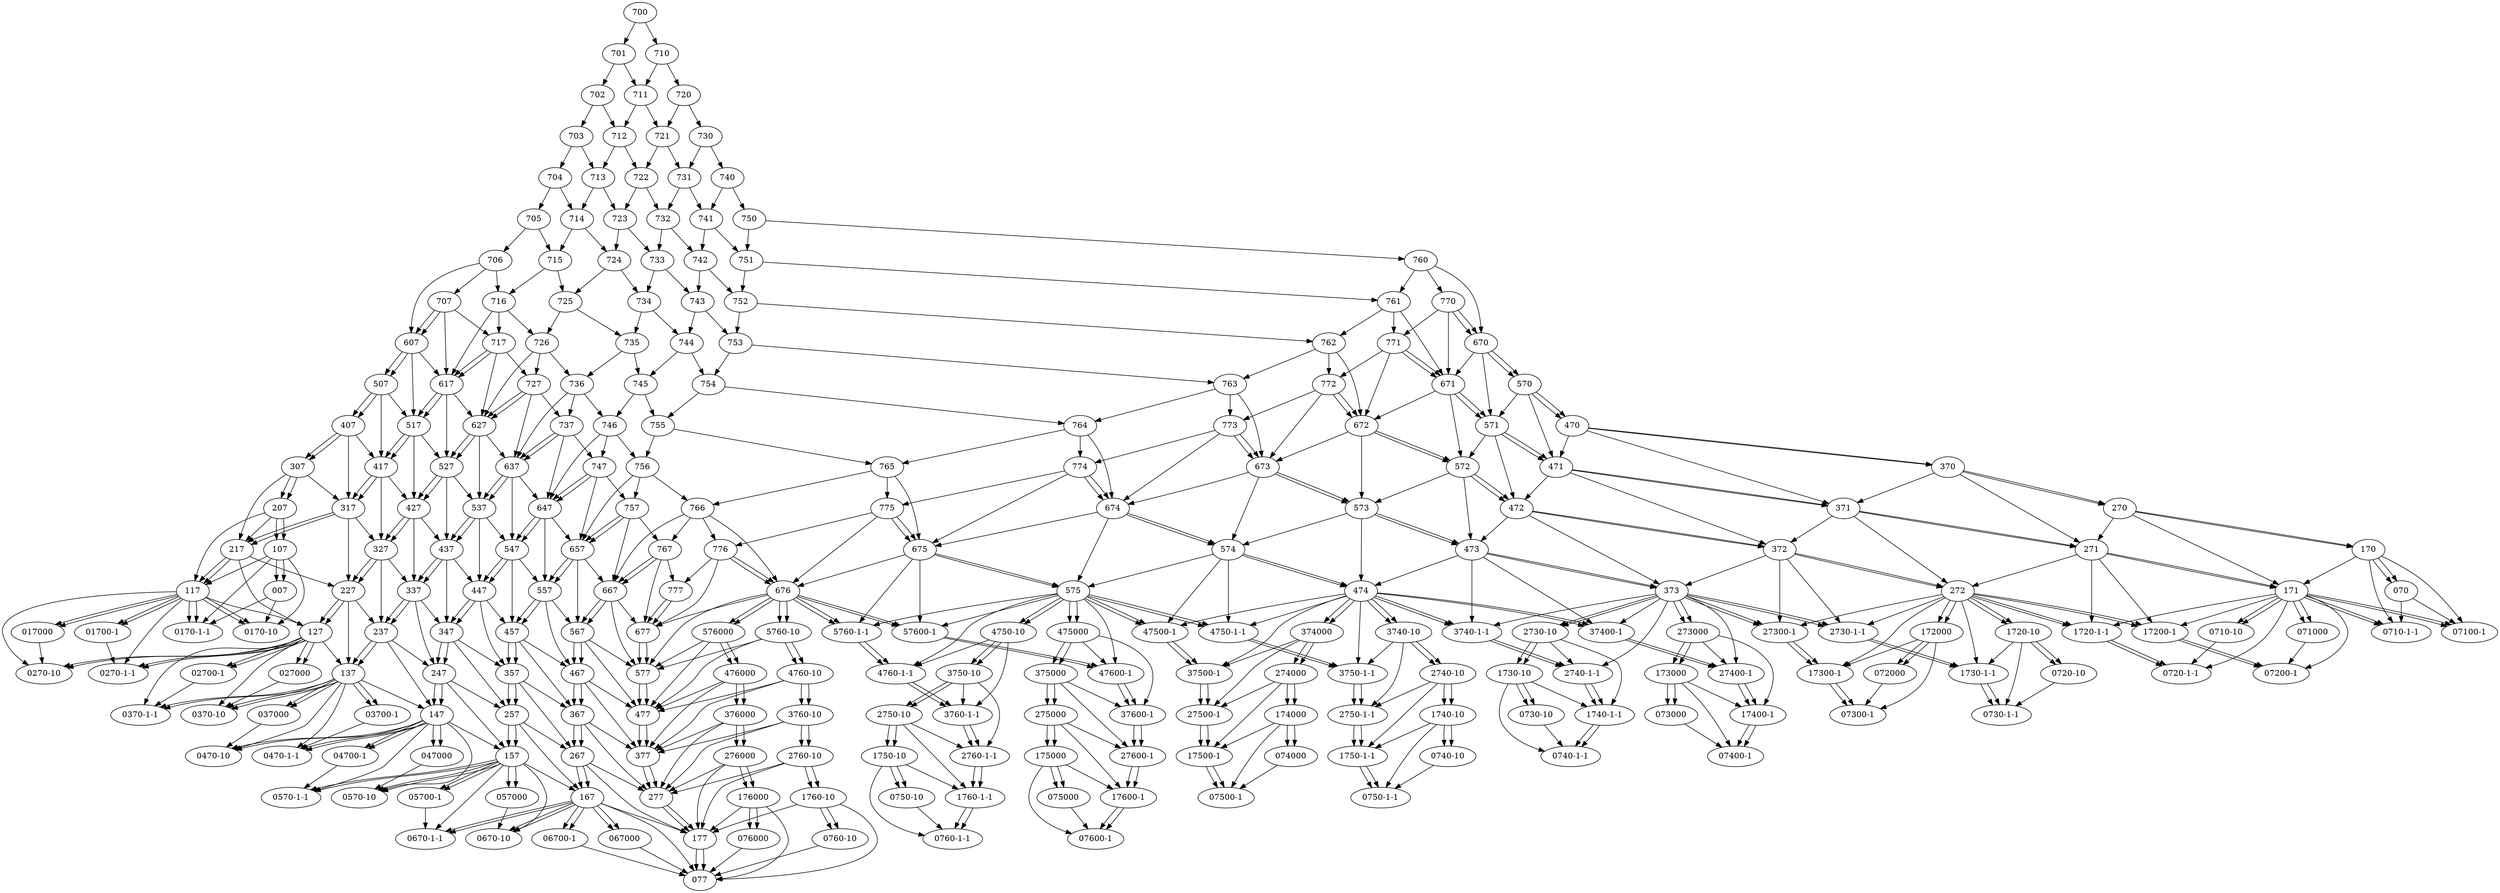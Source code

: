 digraph G{

{node_1 [label="007"];
node_2 [label="0170-1-1"];
node_3 [label="0170-10"];
node_4 [label="01700-1"];
node_5 [label="017000"];
node_6 [label="0270-1-1"];
node_7 [label="0270-10"];
node_8 [label="02700-1"];
node_9 [label="027000"];
node_10 [label="0370-1-1"];
node_11 [label="0370-10"];
node_12 [label="03700-1"];
node_13 [label="037000"];
node_14 [label="0470-1-1"];
node_15 [label="0470-10"];
node_16 [label="04700-1"];
node_17 [label="047000"];
node_18 [label="0570-1-1"];
node_19 [label="0570-10"];
node_20 [label="05700-1"];
node_21 [label="057000"];
node_22 [label="0670-1-1"];
node_23 [label="0670-10"];
node_24 [label="06700-1"];
node_25 [label="067000"];
node_26 [label="070"];
node_27 [label="0710-1-1"];
node_28 [label="0710-10"];
node_29 [label="07100-1"];
node_30 [label="071000"];
node_31 [label="0720-1-1"];
node_32 [label="0720-10"];
node_33 [label="07200-1"];
node_34 [label="072000"];
node_35 [label="0730-1-1"];
node_36 [label="0730-10"];
node_37 [label="07300-1"];
node_38 [label="073000"];
node_39 [label="0740-1-1"];
node_40 [label="0740-10"];
node_41 [label="07400-1"];
node_42 [label="074000"];
node_43 [label="0750-1-1"];
node_44 [label="0750-10"];
node_45 [label="07500-1"];
node_46 [label="075000"];
node_47 [label="0760-1-1"];
node_48 [label="0760-10"];
node_49 [label="07600-1"];
node_50 [label="076000"];
node_51 [label="077"];
node_52 [label="107"];
node_53 [label="117"];
node_54 [label="127"];
node_55 [label="137"];
node_56 [label="147"];
node_57 [label="157"];
node_58 [label="167"];
node_59 [label="170"];
node_60 [label="171"];
node_61 [label="1720-1-1"];
node_62 [label="1720-10"];
node_63 [label="17200-1"];
node_64 [label="172000"];
node_65 [label="1730-1-1"];
node_66 [label="1730-10"];
node_67 [label="17300-1"];
node_68 [label="173000"];
node_69 [label="1740-1-1"];
node_70 [label="1740-10"];
node_71 [label="17400-1"];
node_72 [label="174000"];
node_73 [label="1750-1-1"];
node_74 [label="1750-10"];
node_75 [label="17500-1"];
node_76 [label="175000"];
node_77 [label="1760-1-1"];
node_78 [label="1760-10"];
node_79 [label="17600-1"];
node_80 [label="176000"];
node_81 [label="177"];
node_82 [label="207"];
node_83 [label="217"];
node_84 [label="227"];
node_85 [label="237"];
node_86 [label="247"];
node_87 [label="257"];
node_88 [label="267"];
node_89 [label="270"];
node_90 [label="271"];
node_91 [label="272"];
node_92 [label="2730-1-1"];
node_93 [label="2730-10"];
node_94 [label="27300-1"];
node_95 [label="273000"];
node_96 [label="2740-1-1"];
node_97 [label="2740-10"];
node_98 [label="27400-1"];
node_99 [label="274000"];
node_100 [label="2750-1-1"];
node_101 [label="2750-10"];
node_102 [label="27500-1"];
node_103 [label="275000"];
node_104 [label="2760-1-1"];
node_105 [label="2760-10"];
node_106 [label="27600-1"];
node_107 [label="276000"];
node_108 [label="277"];
node_109 [label="307"];
node_110 [label="317"];
node_111 [label="327"];
node_112 [label="337"];
node_113 [label="347"];
node_114 [label="357"];
node_115 [label="367"];
node_116 [label="370"];
node_117 [label="371"];
node_118 [label="372"];
node_119 [label="373"];
node_120 [label="3740-1-1"];
node_121 [label="3740-10"];
node_122 [label="37400-1"];
node_123 [label="374000"];
node_124 [label="3750-1-1"];
node_125 [label="3750-10"];
node_126 [label="37500-1"];
node_127 [label="375000"];
node_128 [label="3760-1-1"];
node_129 [label="3760-10"];
node_130 [label="37600-1"];
node_131 [label="376000"];
node_132 [label="377"];
node_133 [label="407"];
node_134 [label="417"];
node_135 [label="427"];
node_136 [label="437"];
node_137 [label="447"];
node_138 [label="457"];
node_139 [label="467"];
node_140 [label="470"];
node_141 [label="471"];
node_142 [label="472"];
node_143 [label="473"];
node_144 [label="474"];
node_145 [label="4750-1-1"];
node_146 [label="4750-10"];
node_147 [label="47500-1"];
node_148 [label="475000"];
node_149 [label="4760-1-1"];
node_150 [label="4760-10"];
node_151 [label="47600-1"];
node_152 [label="476000"];
node_153 [label="477"];
node_154 [label="507"];
node_155 [label="517"];
node_156 [label="527"];
node_157 [label="537"];
node_158 [label="547"];
node_159 [label="557"];
node_160 [label="567"];
node_161 [label="570"];
node_162 [label="571"];
node_163 [label="572"];
node_164 [label="573"];
node_165 [label="574"];
node_166 [label="575"];
node_167 [label="5760-1-1"];
node_168 [label="5760-10"];
node_169 [label="57600-1"];
node_170 [label="576000"];
node_171 [label="577"];
node_172 [label="607"];
node_173 [label="617"];
node_174 [label="627"];
node_175 [label="637"];
node_176 [label="647"];
node_177 [label="657"];
node_178 [label="667"];
node_179 [label="670"];
node_180 [label="671"];
node_181 [label="672"];
node_182 [label="673"];
node_183 [label="674"];
node_184 [label="675"];
node_185 [label="676"];
node_186 [label="677"];
node_187 [label="700"];
node_188 [label="701"];
node_189 [label="702"];
node_190 [label="703"];
node_191 [label="704"];
node_192 [label="705"];
node_193 [label="706"];
node_194 [label="707"];
node_195 [label="710"];
node_196 [label="711"];
node_197 [label="712"];
node_198 [label="713"];
node_199 [label="714"];
node_200 [label="715"];
node_201 [label="716"];
node_202 [label="717"];
node_203 [label="720"];
node_204 [label="721"];
node_205 [label="722"];
node_206 [label="723"];
node_207 [label="724"];
node_208 [label="725"];
node_209 [label="726"];
node_210 [label="727"];
node_211 [label="730"];
node_212 [label="731"];
node_213 [label="732"];
node_214 [label="733"];
node_215 [label="734"];
node_216 [label="735"];
node_217 [label="736"];
node_218 [label="737"];
node_219 [label="740"];
node_220 [label="741"];
node_221 [label="742"];
node_222 [label="743"];
node_223 [label="744"];
node_224 [label="745"];
node_225 [label="746"];
node_226 [label="747"];
node_227 [label="750"];
node_228 [label="751"];
node_229 [label="752"];
node_230 [label="753"];
node_231 [label="754"];
node_232 [label="755"];
node_233 [label="756"];
node_234 [label="757"];
node_235 [label="760"];
node_236 [label="761"];
node_237 [label="762"];
node_238 [label="763"];
node_239 [label="764"];
node_240 [label="765"];
node_241 [label="766"];
node_242 [label="767"];
node_243 [label="770"];
node_244 [label="771"];
node_245 [label="772"];
node_246 [label="773"];
node_247 [label="774"];
node_248 [label="775"];
node_249 [label="776"];
node_250 [label="777"];
}
node_1->node_2[penwidth=1]
node_1->node_3[penwidth=1]
node_4->node_6[penwidth=1]
node_5->node_7[penwidth=1]
node_8->node_10[penwidth=1]
node_9->node_11[penwidth=1]
node_12->node_14[penwidth=1]
node_13->node_15[penwidth=1]
node_16->node_18[penwidth=1]
node_17->node_19[penwidth=1]
node_20->node_22[penwidth=1]
node_21->node_23[penwidth=1]
node_24->node_51[penwidth=1]
node_25->node_51[penwidth=1]
node_26->node_27[penwidth=1]
node_26->node_29[penwidth=1]
node_28->node_31[penwidth=1]
node_30->node_33[penwidth=1]
node_32->node_35[penwidth=1]
node_34->node_37[penwidth=1]
node_36->node_39[penwidth=1]
node_38->node_41[penwidth=1]
node_40->node_43[penwidth=1]
node_42->node_45[penwidth=1]
node_44->node_47[penwidth=1]
node_46->node_49[penwidth=1]
node_48->node_51[penwidth=1]
node_50->node_51[penwidth=1]
node_52->node_1[penwidth=1]
node_52->node_1[penwidth=1]
node_52->node_2[penwidth=1]
node_52->node_3[penwidth=1]
node_52->node_53[penwidth=1]
node_53->node_2[penwidth=1]
node_53->node_3[penwidth=1]
node_53->node_4[penwidth=1]
node_53->node_5[penwidth=1]
node_53->node_2[penwidth=1]
node_53->node_3[penwidth=1]
node_53->node_4[penwidth=1]
node_53->node_5[penwidth=1]
node_53->node_6[penwidth=1]
node_53->node_7[penwidth=1]
node_53->node_54[penwidth=1]
node_54->node_6[penwidth=1]
node_54->node_7[penwidth=1]
node_54->node_8[penwidth=1]
node_54->node_9[penwidth=1]
node_54->node_6[penwidth=1]
node_54->node_7[penwidth=1]
node_54->node_8[penwidth=1]
node_54->node_9[penwidth=1]
node_54->node_10[penwidth=1]
node_54->node_11[penwidth=1]
node_54->node_55[penwidth=1]
node_55->node_10[penwidth=1]
node_55->node_11[penwidth=1]
node_55->node_12[penwidth=1]
node_55->node_13[penwidth=1]
node_55->node_10[penwidth=1]
node_55->node_11[penwidth=1]
node_55->node_12[penwidth=1]
node_55->node_13[penwidth=1]
node_55->node_14[penwidth=1]
node_55->node_15[penwidth=1]
node_55->node_56[penwidth=1]
node_56->node_14[penwidth=1]
node_56->node_15[penwidth=1]
node_56->node_16[penwidth=1]
node_56->node_17[penwidth=1]
node_56->node_14[penwidth=1]
node_56->node_15[penwidth=1]
node_56->node_16[penwidth=1]
node_56->node_17[penwidth=1]
node_56->node_18[penwidth=1]
node_56->node_19[penwidth=1]
node_56->node_57[penwidth=1]
node_57->node_18[penwidth=1]
node_57->node_19[penwidth=1]
node_57->node_20[penwidth=1]
node_57->node_21[penwidth=1]
node_57->node_18[penwidth=1]
node_57->node_19[penwidth=1]
node_57->node_20[penwidth=1]
node_57->node_21[penwidth=1]
node_57->node_22[penwidth=1]
node_57->node_23[penwidth=1]
node_57->node_58[penwidth=1]
node_58->node_22[penwidth=1]
node_58->node_23[penwidth=1]
node_58->node_24[penwidth=1]
node_58->node_25[penwidth=1]
node_58->node_22[penwidth=1]
node_58->node_23[penwidth=1]
node_58->node_24[penwidth=1]
node_58->node_25[penwidth=1]
node_58->node_51[penwidth=1]
node_58->node_81[penwidth=1]
node_59->node_26[penwidth=1]
node_59->node_26[penwidth=1]
node_59->node_27[penwidth=1]
node_59->node_29[penwidth=1]
node_59->node_60[penwidth=1]
node_60->node_27[penwidth=1]
node_60->node_28[penwidth=1]
node_60->node_29[penwidth=1]
node_60->node_30[penwidth=1]
node_60->node_27[penwidth=1]
node_60->node_28[penwidth=1]
node_60->node_29[penwidth=1]
node_60->node_30[penwidth=1]
node_60->node_31[penwidth=1]
node_60->node_33[penwidth=1]
node_60->node_61[penwidth=1]
node_60->node_63[penwidth=1]
node_61->node_31[penwidth=1]
node_62->node_32[penwidth=1]
node_63->node_33[penwidth=1]
node_64->node_34[penwidth=1]
node_61->node_31[penwidth=1]
node_62->node_32[penwidth=1]
node_63->node_33[penwidth=1]
node_64->node_34[penwidth=1]
node_62->node_35[penwidth=1]
node_64->node_37[penwidth=1]
node_62->node_65[penwidth=1]
node_64->node_67[penwidth=1]
node_65->node_35[penwidth=1]
node_66->node_36[penwidth=1]
node_67->node_37[penwidth=1]
node_68->node_38[penwidth=1]
node_65->node_35[penwidth=1]
node_66->node_36[penwidth=1]
node_67->node_37[penwidth=1]
node_68->node_38[penwidth=1]
node_66->node_39[penwidth=1]
node_68->node_41[penwidth=1]
node_66->node_69[penwidth=1]
node_68->node_71[penwidth=1]
node_69->node_39[penwidth=1]
node_70->node_40[penwidth=1]
node_71->node_41[penwidth=1]
node_72->node_42[penwidth=1]
node_69->node_39[penwidth=1]
node_70->node_40[penwidth=1]
node_71->node_41[penwidth=1]
node_72->node_42[penwidth=1]
node_70->node_43[penwidth=1]
node_72->node_45[penwidth=1]
node_70->node_73[penwidth=1]
node_72->node_75[penwidth=1]
node_73->node_43[penwidth=1]
node_74->node_44[penwidth=1]
node_75->node_45[penwidth=1]
node_76->node_46[penwidth=1]
node_73->node_43[penwidth=1]
node_74->node_44[penwidth=1]
node_75->node_45[penwidth=1]
node_76->node_46[penwidth=1]
node_74->node_47[penwidth=1]
node_76->node_49[penwidth=1]
node_74->node_77[penwidth=1]
node_76->node_79[penwidth=1]
node_77->node_47[penwidth=1]
node_78->node_48[penwidth=1]
node_79->node_49[penwidth=1]
node_80->node_50[penwidth=1]
node_77->node_47[penwidth=1]
node_78->node_48[penwidth=1]
node_79->node_49[penwidth=1]
node_80->node_50[penwidth=1]
node_78->node_51[penwidth=1]
node_80->node_51[penwidth=1]
node_78->node_81[penwidth=1]
node_80->node_81[penwidth=1]
node_81->node_51[penwidth=1]
node_81->node_51[penwidth=1]
node_82->node_52[penwidth=1]
node_82->node_52[penwidth=1]
node_82->node_53[penwidth=1]
node_82->node_83[penwidth=1]
node_83->node_53[penwidth=1]
node_83->node_53[penwidth=1]
node_83->node_54[penwidth=1]
node_83->node_84[penwidth=1]
node_84->node_54[penwidth=1]
node_84->node_54[penwidth=1]
node_84->node_55[penwidth=1]
node_84->node_85[penwidth=1]
node_85->node_55[penwidth=1]
node_85->node_55[penwidth=1]
node_85->node_56[penwidth=1]
node_85->node_86[penwidth=1]
node_86->node_56[penwidth=1]
node_86->node_56[penwidth=1]
node_86->node_57[penwidth=1]
node_86->node_87[penwidth=1]
node_87->node_57[penwidth=1]
node_87->node_57[penwidth=1]
node_87->node_58[penwidth=1]
node_87->node_88[penwidth=1]
node_88->node_58[penwidth=1]
node_88->node_58[penwidth=1]
node_88->node_81[penwidth=1]
node_88->node_108[penwidth=1]
node_89->node_59[penwidth=1]
node_89->node_59[penwidth=1]
node_89->node_60[penwidth=1]
node_89->node_90[penwidth=1]
node_90->node_60[penwidth=1]
node_90->node_60[penwidth=1]
node_90->node_61[penwidth=1]
node_90->node_63[penwidth=1]
node_90->node_91[penwidth=1]
node_91->node_61[penwidth=1]
node_91->node_62[penwidth=1]
node_91->node_63[penwidth=1]
node_91->node_64[penwidth=1]
node_91->node_61[penwidth=1]
node_91->node_62[penwidth=1]
node_91->node_63[penwidth=1]
node_91->node_64[penwidth=1]
node_91->node_65[penwidth=1]
node_91->node_67[penwidth=1]
node_91->node_92[penwidth=1]
node_91->node_94[penwidth=1]
node_92->node_65[penwidth=1]
node_93->node_66[penwidth=1]
node_94->node_67[penwidth=1]
node_95->node_68[penwidth=1]
node_92->node_65[penwidth=1]
node_93->node_66[penwidth=1]
node_94->node_67[penwidth=1]
node_95->node_68[penwidth=1]
node_93->node_69[penwidth=1]
node_95->node_71[penwidth=1]
node_93->node_96[penwidth=1]
node_95->node_98[penwidth=1]
node_96->node_69[penwidth=1]
node_97->node_70[penwidth=1]
node_98->node_71[penwidth=1]
node_99->node_72[penwidth=1]
node_96->node_69[penwidth=1]
node_97->node_70[penwidth=1]
node_98->node_71[penwidth=1]
node_99->node_72[penwidth=1]
node_97->node_73[penwidth=1]
node_99->node_75[penwidth=1]
node_97->node_100[penwidth=1]
node_99->node_102[penwidth=1]
node_100->node_73[penwidth=1]
node_101->node_74[penwidth=1]
node_102->node_75[penwidth=1]
node_103->node_76[penwidth=1]
node_100->node_73[penwidth=1]
node_101->node_74[penwidth=1]
node_102->node_75[penwidth=1]
node_103->node_76[penwidth=1]
node_101->node_77[penwidth=1]
node_103->node_79[penwidth=1]
node_101->node_104[penwidth=1]
node_103->node_106[penwidth=1]
node_104->node_77[penwidth=1]
node_105->node_78[penwidth=1]
node_106->node_79[penwidth=1]
node_107->node_80[penwidth=1]
node_104->node_77[penwidth=1]
node_105->node_78[penwidth=1]
node_106->node_79[penwidth=1]
node_107->node_80[penwidth=1]
node_105->node_81[penwidth=1]
node_107->node_81[penwidth=1]
node_105->node_108[penwidth=1]
node_107->node_108[penwidth=1]
node_108->node_81[penwidth=1]
node_108->node_81[penwidth=1]
node_109->node_82[penwidth=1]
node_109->node_82[penwidth=1]
node_109->node_83[penwidth=1]
node_109->node_110[penwidth=1]
node_110->node_83[penwidth=1]
node_110->node_83[penwidth=1]
node_110->node_84[penwidth=1]
node_110->node_111[penwidth=1]
node_111->node_84[penwidth=1]
node_111->node_84[penwidth=1]
node_111->node_85[penwidth=1]
node_111->node_112[penwidth=1]
node_112->node_85[penwidth=1]
node_112->node_85[penwidth=1]
node_112->node_86[penwidth=1]
node_112->node_113[penwidth=1]
node_113->node_86[penwidth=1]
node_113->node_86[penwidth=1]
node_113->node_87[penwidth=1]
node_113->node_114[penwidth=1]
node_114->node_87[penwidth=1]
node_114->node_87[penwidth=1]
node_114->node_88[penwidth=1]
node_114->node_115[penwidth=1]
node_115->node_88[penwidth=1]
node_115->node_88[penwidth=1]
node_115->node_108[penwidth=1]
node_115->node_132[penwidth=1]
node_116->node_89[penwidth=1]
node_116->node_89[penwidth=1]
node_116->node_90[penwidth=1]
node_116->node_117[penwidth=1]
node_117->node_90[penwidth=1]
node_117->node_90[penwidth=1]
node_117->node_91[penwidth=1]
node_117->node_118[penwidth=1]
node_118->node_91[penwidth=1]
node_118->node_91[penwidth=1]
node_118->node_92[penwidth=1]
node_118->node_94[penwidth=1]
node_118->node_119[penwidth=1]
node_119->node_92[penwidth=1]
node_119->node_93[penwidth=1]
node_119->node_94[penwidth=1]
node_119->node_95[penwidth=1]
node_119->node_92[penwidth=1]
node_119->node_93[penwidth=1]
node_119->node_94[penwidth=1]
node_119->node_95[penwidth=1]
node_119->node_96[penwidth=1]
node_119->node_98[penwidth=1]
node_119->node_120[penwidth=1]
node_119->node_122[penwidth=1]
node_120->node_96[penwidth=1]
node_121->node_97[penwidth=1]
node_122->node_98[penwidth=1]
node_123->node_99[penwidth=1]
node_120->node_96[penwidth=1]
node_121->node_97[penwidth=1]
node_122->node_98[penwidth=1]
node_123->node_99[penwidth=1]
node_121->node_100[penwidth=1]
node_123->node_102[penwidth=1]
node_121->node_124[penwidth=1]
node_123->node_126[penwidth=1]
node_124->node_100[penwidth=1]
node_125->node_101[penwidth=1]
node_126->node_102[penwidth=1]
node_127->node_103[penwidth=1]
node_124->node_100[penwidth=1]
node_125->node_101[penwidth=1]
node_126->node_102[penwidth=1]
node_127->node_103[penwidth=1]
node_125->node_104[penwidth=1]
node_127->node_106[penwidth=1]
node_125->node_128[penwidth=1]
node_127->node_130[penwidth=1]
node_128->node_104[penwidth=1]
node_129->node_105[penwidth=1]
node_130->node_106[penwidth=1]
node_131->node_107[penwidth=1]
node_128->node_104[penwidth=1]
node_129->node_105[penwidth=1]
node_130->node_106[penwidth=1]
node_131->node_107[penwidth=1]
node_129->node_108[penwidth=1]
node_131->node_108[penwidth=1]
node_129->node_132[penwidth=1]
node_131->node_132[penwidth=1]
node_132->node_108[penwidth=1]
node_132->node_108[penwidth=1]
node_133->node_109[penwidth=1]
node_133->node_109[penwidth=1]
node_133->node_110[penwidth=1]
node_133->node_134[penwidth=1]
node_134->node_110[penwidth=1]
node_134->node_110[penwidth=1]
node_134->node_111[penwidth=1]
node_134->node_135[penwidth=1]
node_135->node_111[penwidth=1]
node_135->node_111[penwidth=1]
node_135->node_112[penwidth=1]
node_135->node_136[penwidth=1]
node_136->node_112[penwidth=1]
node_136->node_112[penwidth=1]
node_136->node_113[penwidth=1]
node_136->node_137[penwidth=1]
node_137->node_113[penwidth=1]
node_137->node_113[penwidth=1]
node_137->node_114[penwidth=1]
node_137->node_138[penwidth=1]
node_138->node_114[penwidth=1]
node_138->node_114[penwidth=1]
node_138->node_115[penwidth=1]
node_138->node_139[penwidth=1]
node_139->node_115[penwidth=1]
node_139->node_115[penwidth=1]
node_139->node_132[penwidth=1]
node_139->node_153[penwidth=1]
node_140->node_116[penwidth=1]
node_140->node_116[penwidth=1]
node_140->node_117[penwidth=1]
node_140->node_141[penwidth=1]
node_141->node_117[penwidth=1]
node_141->node_117[penwidth=1]
node_141->node_118[penwidth=1]
node_141->node_142[penwidth=1]
node_142->node_118[penwidth=1]
node_142->node_118[penwidth=1]
node_142->node_119[penwidth=1]
node_142->node_143[penwidth=1]
node_143->node_119[penwidth=1]
node_143->node_119[penwidth=1]
node_143->node_120[penwidth=1]
node_143->node_122[penwidth=1]
node_143->node_144[penwidth=1]
node_144->node_120[penwidth=1]
node_144->node_121[penwidth=1]
node_144->node_122[penwidth=1]
node_144->node_123[penwidth=1]
node_144->node_120[penwidth=1]
node_144->node_121[penwidth=1]
node_144->node_122[penwidth=1]
node_144->node_123[penwidth=1]
node_144->node_124[penwidth=1]
node_144->node_126[penwidth=1]
node_144->node_145[penwidth=1]
node_144->node_147[penwidth=1]
node_145->node_124[penwidth=1]
node_146->node_125[penwidth=1]
node_147->node_126[penwidth=1]
node_148->node_127[penwidth=1]
node_145->node_124[penwidth=1]
node_146->node_125[penwidth=1]
node_147->node_126[penwidth=1]
node_148->node_127[penwidth=1]
node_146->node_128[penwidth=1]
node_148->node_130[penwidth=1]
node_146->node_149[penwidth=1]
node_148->node_151[penwidth=1]
node_149->node_128[penwidth=1]
node_150->node_129[penwidth=1]
node_151->node_130[penwidth=1]
node_152->node_131[penwidth=1]
node_149->node_128[penwidth=1]
node_150->node_129[penwidth=1]
node_151->node_130[penwidth=1]
node_152->node_131[penwidth=1]
node_150->node_132[penwidth=1]
node_152->node_132[penwidth=1]
node_150->node_153[penwidth=1]
node_152->node_153[penwidth=1]
node_153->node_132[penwidth=1]
node_153->node_132[penwidth=1]
node_154->node_133[penwidth=1]
node_154->node_133[penwidth=1]
node_154->node_134[penwidth=1]
node_154->node_155[penwidth=1]
node_155->node_134[penwidth=1]
node_155->node_134[penwidth=1]
node_155->node_135[penwidth=1]
node_155->node_156[penwidth=1]
node_156->node_135[penwidth=1]
node_156->node_135[penwidth=1]
node_156->node_136[penwidth=1]
node_156->node_157[penwidth=1]
node_157->node_136[penwidth=1]
node_157->node_136[penwidth=1]
node_157->node_137[penwidth=1]
node_157->node_158[penwidth=1]
node_158->node_137[penwidth=1]
node_158->node_137[penwidth=1]
node_158->node_138[penwidth=1]
node_158->node_159[penwidth=1]
node_159->node_138[penwidth=1]
node_159->node_138[penwidth=1]
node_159->node_139[penwidth=1]
node_159->node_160[penwidth=1]
node_160->node_139[penwidth=1]
node_160->node_139[penwidth=1]
node_160->node_153[penwidth=1]
node_160->node_171[penwidth=1]
node_161->node_140[penwidth=1]
node_161->node_140[penwidth=1]
node_161->node_141[penwidth=1]
node_161->node_162[penwidth=1]
node_162->node_141[penwidth=1]
node_162->node_141[penwidth=1]
node_162->node_142[penwidth=1]
node_162->node_163[penwidth=1]
node_163->node_142[penwidth=1]
node_163->node_142[penwidth=1]
node_163->node_143[penwidth=1]
node_163->node_164[penwidth=1]
node_164->node_143[penwidth=1]
node_164->node_143[penwidth=1]
node_164->node_144[penwidth=1]
node_164->node_165[penwidth=1]
node_165->node_144[penwidth=1]
node_165->node_144[penwidth=1]
node_165->node_145[penwidth=1]
node_165->node_147[penwidth=1]
node_165->node_166[penwidth=1]
node_166->node_145[penwidth=1]
node_166->node_146[penwidth=1]
node_166->node_147[penwidth=1]
node_166->node_148[penwidth=1]
node_166->node_145[penwidth=1]
node_166->node_146[penwidth=1]
node_166->node_147[penwidth=1]
node_166->node_148[penwidth=1]
node_166->node_149[penwidth=1]
node_166->node_151[penwidth=1]
node_166->node_167[penwidth=1]
node_166->node_169[penwidth=1]
node_167->node_149[penwidth=1]
node_168->node_150[penwidth=1]
node_169->node_151[penwidth=1]
node_170->node_152[penwidth=1]
node_167->node_149[penwidth=1]
node_168->node_150[penwidth=1]
node_169->node_151[penwidth=1]
node_170->node_152[penwidth=1]
node_168->node_153[penwidth=1]
node_170->node_153[penwidth=1]
node_168->node_171[penwidth=1]
node_170->node_171[penwidth=1]
node_171->node_153[penwidth=1]
node_171->node_153[penwidth=1]
node_172->node_154[penwidth=1]
node_172->node_154[penwidth=1]
node_172->node_155[penwidth=1]
node_172->node_173[penwidth=1]
node_173->node_155[penwidth=1]
node_173->node_155[penwidth=1]
node_173->node_156[penwidth=1]
node_173->node_174[penwidth=1]
node_174->node_156[penwidth=1]
node_174->node_156[penwidth=1]
node_174->node_157[penwidth=1]
node_174->node_175[penwidth=1]
node_175->node_157[penwidth=1]
node_175->node_157[penwidth=1]
node_175->node_158[penwidth=1]
node_175->node_176[penwidth=1]
node_176->node_158[penwidth=1]
node_176->node_158[penwidth=1]
node_176->node_159[penwidth=1]
node_176->node_177[penwidth=1]
node_177->node_159[penwidth=1]
node_177->node_159[penwidth=1]
node_177->node_160[penwidth=1]
node_177->node_178[penwidth=1]
node_178->node_160[penwidth=1]
node_178->node_160[penwidth=1]
node_178->node_171[penwidth=1]
node_178->node_186[penwidth=1]
node_179->node_161[penwidth=1]
node_179->node_161[penwidth=1]
node_179->node_162[penwidth=1]
node_179->node_180[penwidth=1]
node_180->node_162[penwidth=1]
node_180->node_162[penwidth=1]
node_180->node_163[penwidth=1]
node_180->node_181[penwidth=1]
node_181->node_163[penwidth=1]
node_181->node_163[penwidth=1]
node_181->node_164[penwidth=1]
node_181->node_182[penwidth=1]
node_182->node_164[penwidth=1]
node_182->node_164[penwidth=1]
node_182->node_165[penwidth=1]
node_182->node_183[penwidth=1]
node_183->node_165[penwidth=1]
node_183->node_165[penwidth=1]
node_183->node_166[penwidth=1]
node_183->node_184[penwidth=1]
node_184->node_166[penwidth=1]
node_184->node_166[penwidth=1]
node_184->node_167[penwidth=1]
node_184->node_169[penwidth=1]
node_184->node_185[penwidth=1]
node_185->node_167[penwidth=1]
node_185->node_168[penwidth=1]
node_185->node_169[penwidth=1]
node_185->node_170[penwidth=1]
node_185->node_167[penwidth=1]
node_185->node_168[penwidth=1]
node_185->node_169[penwidth=1]
node_185->node_170[penwidth=1]
node_185->node_171[penwidth=1]
node_185->node_186[penwidth=1]
node_186->node_171[penwidth=1]
node_186->node_171[penwidth=1]
node_187->node_188[penwidth=1]
node_187->node_195[penwidth=1]
node_188->node_189[penwidth=1]
node_188->node_196[penwidth=1]
node_189->node_190[penwidth=1]
node_189->node_197[penwidth=1]
node_190->node_191[penwidth=1]
node_190->node_198[penwidth=1]
node_191->node_192[penwidth=1]
node_191->node_199[penwidth=1]
node_192->node_193[penwidth=1]
node_192->node_200[penwidth=1]
node_193->node_172[penwidth=1]
node_193->node_194[penwidth=1]
node_193->node_201[penwidth=1]
node_194->node_172[penwidth=1]
node_194->node_172[penwidth=1]
node_194->node_173[penwidth=1]
node_194->node_202[penwidth=1]
node_195->node_196[penwidth=1]
node_195->node_203[penwidth=1]
node_196->node_197[penwidth=1]
node_196->node_204[penwidth=1]
node_197->node_198[penwidth=1]
node_197->node_205[penwidth=1]
node_198->node_199[penwidth=1]
node_198->node_206[penwidth=1]
node_199->node_200[penwidth=1]
node_199->node_207[penwidth=1]
node_200->node_201[penwidth=1]
node_200->node_208[penwidth=1]
node_201->node_173[penwidth=1]
node_201->node_202[penwidth=1]
node_201->node_209[penwidth=1]
node_202->node_173[penwidth=1]
node_202->node_173[penwidth=1]
node_202->node_174[penwidth=1]
node_202->node_210[penwidth=1]
node_203->node_204[penwidth=1]
node_203->node_211[penwidth=1]
node_204->node_205[penwidth=1]
node_204->node_212[penwidth=1]
node_205->node_206[penwidth=1]
node_205->node_213[penwidth=1]
node_206->node_207[penwidth=1]
node_206->node_214[penwidth=1]
node_207->node_208[penwidth=1]
node_207->node_215[penwidth=1]
node_208->node_209[penwidth=1]
node_208->node_216[penwidth=1]
node_209->node_174[penwidth=1]
node_209->node_210[penwidth=1]
node_209->node_217[penwidth=1]
node_210->node_174[penwidth=1]
node_210->node_174[penwidth=1]
node_210->node_175[penwidth=1]
node_210->node_218[penwidth=1]
node_211->node_212[penwidth=1]
node_211->node_219[penwidth=1]
node_212->node_213[penwidth=1]
node_212->node_220[penwidth=1]
node_213->node_214[penwidth=1]
node_213->node_221[penwidth=1]
node_214->node_215[penwidth=1]
node_214->node_222[penwidth=1]
node_215->node_216[penwidth=1]
node_215->node_223[penwidth=1]
node_216->node_217[penwidth=1]
node_216->node_224[penwidth=1]
node_217->node_175[penwidth=1]
node_217->node_218[penwidth=1]
node_217->node_225[penwidth=1]
node_218->node_175[penwidth=1]
node_218->node_175[penwidth=1]
node_218->node_176[penwidth=1]
node_218->node_226[penwidth=1]
node_219->node_220[penwidth=1]
node_219->node_227[penwidth=1]
node_220->node_221[penwidth=1]
node_220->node_228[penwidth=1]
node_221->node_222[penwidth=1]
node_221->node_229[penwidth=1]
node_222->node_223[penwidth=1]
node_222->node_230[penwidth=1]
node_223->node_224[penwidth=1]
node_223->node_231[penwidth=1]
node_224->node_225[penwidth=1]
node_224->node_232[penwidth=1]
node_225->node_176[penwidth=1]
node_225->node_226[penwidth=1]
node_225->node_233[penwidth=1]
node_226->node_176[penwidth=1]
node_226->node_176[penwidth=1]
node_226->node_177[penwidth=1]
node_226->node_234[penwidth=1]
node_227->node_228[penwidth=1]
node_227->node_235[penwidth=1]
node_228->node_229[penwidth=1]
node_228->node_236[penwidth=1]
node_229->node_230[penwidth=1]
node_229->node_237[penwidth=1]
node_230->node_231[penwidth=1]
node_230->node_238[penwidth=1]
node_231->node_232[penwidth=1]
node_231->node_239[penwidth=1]
node_232->node_233[penwidth=1]
node_232->node_240[penwidth=1]
node_233->node_177[penwidth=1]
node_233->node_234[penwidth=1]
node_233->node_241[penwidth=1]
node_234->node_177[penwidth=1]
node_234->node_177[penwidth=1]
node_234->node_178[penwidth=1]
node_234->node_242[penwidth=1]
node_235->node_179[penwidth=1]
node_235->node_236[penwidth=1]
node_235->node_243[penwidth=1]
node_236->node_180[penwidth=1]
node_236->node_237[penwidth=1]
node_236->node_244[penwidth=1]
node_237->node_181[penwidth=1]
node_237->node_238[penwidth=1]
node_237->node_245[penwidth=1]
node_238->node_182[penwidth=1]
node_238->node_239[penwidth=1]
node_238->node_246[penwidth=1]
node_239->node_183[penwidth=1]
node_239->node_240[penwidth=1]
node_239->node_247[penwidth=1]
node_240->node_184[penwidth=1]
node_240->node_241[penwidth=1]
node_240->node_248[penwidth=1]
node_241->node_178[penwidth=1]
node_241->node_185[penwidth=1]
node_241->node_242[penwidth=1]
node_241->node_249[penwidth=1]
node_242->node_178[penwidth=1]
node_242->node_178[penwidth=1]
node_242->node_186[penwidth=1]
node_242->node_250[penwidth=1]
node_243->node_179[penwidth=1]
node_243->node_179[penwidth=1]
node_243->node_180[penwidth=1]
node_243->node_244[penwidth=1]
node_244->node_180[penwidth=1]
node_244->node_180[penwidth=1]
node_244->node_181[penwidth=1]
node_244->node_245[penwidth=1]
node_245->node_181[penwidth=1]
node_245->node_181[penwidth=1]
node_245->node_182[penwidth=1]
node_245->node_246[penwidth=1]
node_246->node_182[penwidth=1]
node_246->node_182[penwidth=1]
node_246->node_183[penwidth=1]
node_246->node_247[penwidth=1]
node_247->node_183[penwidth=1]
node_247->node_183[penwidth=1]
node_247->node_184[penwidth=1]
node_247->node_248[penwidth=1]
node_248->node_184[penwidth=1]
node_248->node_184[penwidth=1]
node_248->node_185[penwidth=1]
node_248->node_249[penwidth=1]
node_249->node_185[penwidth=1]
node_249->node_185[penwidth=1]
node_249->node_186[penwidth=1]
node_249->node_250[penwidth=1]
node_250->node_186[penwidth=1]
node_250->node_186[penwidth=1]
}
